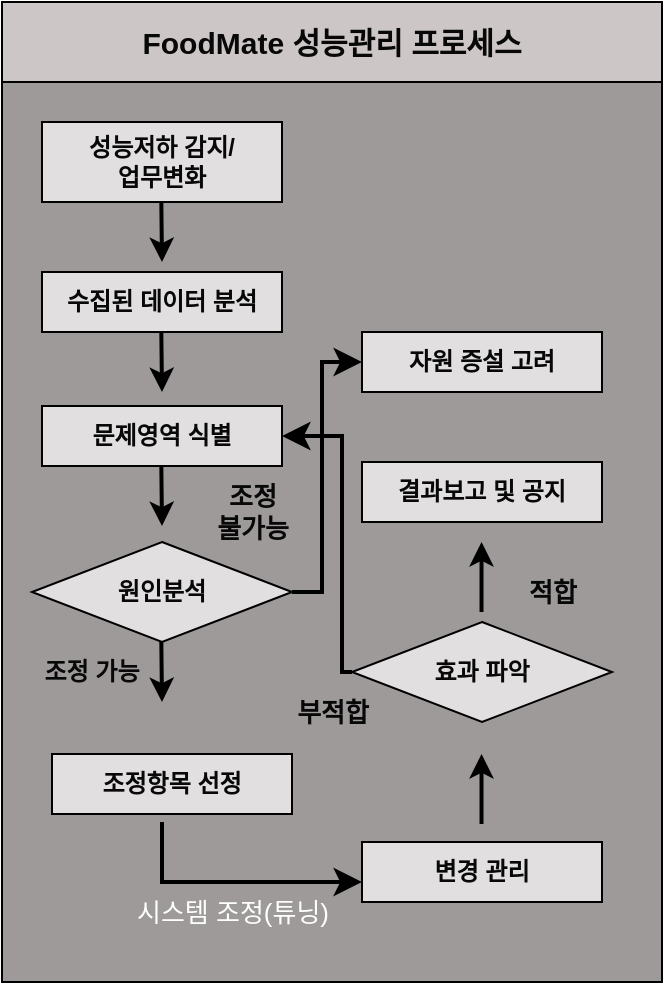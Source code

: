 <mxfile version="26.0.7">
  <diagram name="페이지-1" id="5CI5TGa5hVSK78Cl7whd">
    <mxGraphModel dx="946" dy="639" grid="1" gridSize="10" guides="1" tooltips="1" connect="1" arrows="1" fold="1" page="1" pageScale="1" pageWidth="583" pageHeight="827" background="#ffffff" math="0" shadow="0">
      <root>
        <mxCell id="0" />
        <mxCell id="1" parent="0" />
        <mxCell id="OnXjWkOV2yzolsW06Ajc-8" value="&lt;font style=&quot;font-size: 15px;&quot;&gt;FoodMate 성능관리 프로세스&lt;/font&gt;" style="swimlane;whiteSpace=wrap;html=1;swimlaneFillColor=light-dark(#9e9a9a, #989090);fillColor=light-dark(#cdc6c6, #ededed);startSize=40;fontColor=light-dark(#080808, #121212);fontStyle=1" parent="1" vertex="1">
          <mxGeometry x="120" y="30" width="330" height="490" as="geometry" />
        </mxCell>
        <mxCell id="OnXjWkOV2yzolsW06Ajc-9" value="성능저하 감지/&lt;div&gt;업무변화&lt;/div&gt;" style="rounded=0;whiteSpace=wrap;html=1;fillColor=light-dark(#e1dfdf, #635f5f);fontColor=light-dark(#080808, #121212);fontStyle=1" parent="OnXjWkOV2yzolsW06Ajc-8" vertex="1">
          <mxGeometry x="20" y="60" width="120" height="40" as="geometry" />
        </mxCell>
        <mxCell id="OnXjWkOV2yzolsW06Ajc-10" value="수집된 데이터 분석" style="rounded=0;whiteSpace=wrap;html=1;fillColor=light-dark(#e1dfdf, #635f5f);fontColor=light-dark(#080808, #121212);fontStyle=1" parent="OnXjWkOV2yzolsW06Ajc-8" vertex="1">
          <mxGeometry x="20" y="135" width="120" height="30" as="geometry" />
        </mxCell>
        <mxCell id="OnXjWkOV2yzolsW06Ajc-14" value="문제영역 식별" style="rounded=0;whiteSpace=wrap;html=1;fillColor=light-dark(#e1dfdf, #635f5f);fontColor=light-dark(#080808, #121212);fontStyle=1" parent="OnXjWkOV2yzolsW06Ajc-8" vertex="1">
          <mxGeometry x="20" y="202" width="120" height="30" as="geometry" />
        </mxCell>
        <mxCell id="OnXjWkOV2yzolsW06Ajc-15" value="원인분석" style="rhombus;whiteSpace=wrap;html=1;fillColor=light-dark(#e1dfdf, #635f5f);fontColor=light-dark(#080808, #121212);fontStyle=1" parent="OnXjWkOV2yzolsW06Ajc-8" vertex="1">
          <mxGeometry x="15" y="270" width="130" height="50" as="geometry" />
        </mxCell>
        <mxCell id="OnXjWkOV2yzolsW06Ajc-16" value="조정항목 선정" style="rounded=0;whiteSpace=wrap;html=1;fillColor=light-dark(#e1dfdf, #635f5f);fontColor=light-dark(#080808, #121212);fontStyle=1" parent="OnXjWkOV2yzolsW06Ajc-8" vertex="1">
          <mxGeometry x="25" y="376" width="120" height="30" as="geometry" />
        </mxCell>
        <mxCell id="OnXjWkOV2yzolsW06Ajc-17" value="&lt;span&gt;조정 가능&lt;/span&gt;" style="text;html=1;align=center;verticalAlign=middle;whiteSpace=wrap;rounded=0;fontColor=light-dark(#080808, #121212);fontStyle=1" parent="OnXjWkOV2yzolsW06Ajc-8" vertex="1">
          <mxGeometry x="15" y="320" width="60" height="30" as="geometry" />
        </mxCell>
        <mxCell id="OnXjWkOV2yzolsW06Ajc-18" value="자원 증설&lt;span style=&quot;font-family: monospace; font-size: 0px; text-align: start; text-wrap: nowrap;&quot;&gt;%3CmxGraphModel%3E%3Croot%3E%3CmxCell%20id%3D%220%22%2F%3E%3CmxCell%20id%3D%221%22%20parent%3D%220%22%2F%3E%3CmxCell%20id%3D%222%22%20value%3D%22%EC%88%98%EC%A7%91%EB%90%9C%20%EB%8D%B0%EC%9D%B4%ED%84%B0%20%EB%B6%84%EC%84%9D%22%20style%3D%22rounded%3D0%3BwhiteSpace%3Dwrap%3Bhtml%3D1%3BfillColor%3D%23a8a3a3%3B%22%20vertex%3D%221%22%20parent%3D%221%22%3E%3CmxGeometry%20x%3D%22120%22%20y%3D%22175%22%20width%3D%22120%22%20height%3D%2230%22%20as%3D%22geometry%22%2F%3E%3C%2FmxCell%3E%3C%2Froot%3E%3C%2FmxGraphModel%3E&lt;/span&gt;&amp;nbsp;고려" style="rounded=0;whiteSpace=wrap;html=1;fillColor=light-dark(#e1dfdf, #635f5f);fontColor=light-dark(#080808, #121212);fontStyle=1" parent="OnXjWkOV2yzolsW06Ajc-8" vertex="1">
          <mxGeometry x="180" y="165" width="120" height="30" as="geometry" />
        </mxCell>
        <mxCell id="OnXjWkOV2yzolsW06Ajc-19" value="결과보고 및 공지" style="rounded=0;whiteSpace=wrap;html=1;fillColor=light-dark(#e1dfdf, #635f5f);fontColor=light-dark(#080808, #121212);fontStyle=1" parent="OnXjWkOV2yzolsW06Ajc-8" vertex="1">
          <mxGeometry x="180" y="230" width="120" height="30" as="geometry" />
        </mxCell>
        <mxCell id="OnXjWkOV2yzolsW06Ajc-20" value="효과 파악" style="rhombus;whiteSpace=wrap;html=1;fillColor=light-dark(#e1dfdf, #635f5f);fontColor=light-dark(#080808, #121212);fontStyle=1" parent="OnXjWkOV2yzolsW06Ajc-8" vertex="1">
          <mxGeometry x="175" y="310" width="130" height="50" as="geometry" />
        </mxCell>
        <mxCell id="OnXjWkOV2yzolsW06Ajc-21" value="변경 관리" style="rounded=0;whiteSpace=wrap;html=1;fillColor=light-dark(#e1dfdf, #635f5f);fontColor=light-dark(#080808, #121212);fontStyle=1" parent="OnXjWkOV2yzolsW06Ajc-8" vertex="1">
          <mxGeometry x="180" y="420" width="120" height="30" as="geometry" />
        </mxCell>
        <mxCell id="OnXjWkOV2yzolsW06Ajc-22" value="" style="edgeStyle=segmentEdgeStyle;endArrow=classic;html=1;curved=0;rounded=0;endSize=8;startSize=8;strokeWidth=2;fontColor=light-dark(#080808, #121212);fontStyle=1" parent="OnXjWkOV2yzolsW06Ajc-8" edge="1">
          <mxGeometry width="50" height="50" relative="1" as="geometry">
            <mxPoint x="80" y="410" as="sourcePoint" />
            <mxPoint x="180" y="440" as="targetPoint" />
            <Array as="points">
              <mxPoint x="80" y="440" />
            </Array>
          </mxGeometry>
        </mxCell>
        <mxCell id="OnXjWkOV2yzolsW06Ajc-23" value="" style="endArrow=classic;html=1;rounded=0;strokeWidth=2;exitX=0.421;exitY=1.025;exitDx=0;exitDy=0;exitPerimeter=0;fontColor=light-dark(#080808, #121212);fontStyle=1" parent="OnXjWkOV2yzolsW06Ajc-8" edge="1">
          <mxGeometry width="50" height="50" relative="1" as="geometry">
            <mxPoint x="79.66" y="100.0" as="sourcePoint" />
            <mxPoint x="80" y="130" as="targetPoint" />
          </mxGeometry>
        </mxCell>
        <mxCell id="OnXjWkOV2yzolsW06Ajc-24" value="" style="endArrow=classic;html=1;rounded=0;strokeWidth=2;exitX=0.421;exitY=1.025;exitDx=0;exitDy=0;exitPerimeter=0;fontColor=light-dark(#080808, #121212);fontStyle=1" parent="OnXjWkOV2yzolsW06Ajc-8" edge="1">
          <mxGeometry width="50" height="50" relative="1" as="geometry">
            <mxPoint x="79.66" y="165.0" as="sourcePoint" />
            <mxPoint x="80" y="195" as="targetPoint" />
          </mxGeometry>
        </mxCell>
        <mxCell id="OnXjWkOV2yzolsW06Ajc-25" value="" style="endArrow=classic;html=1;rounded=0;strokeWidth=2;exitX=0.421;exitY=1.025;exitDx=0;exitDy=0;exitPerimeter=0;fontColor=light-dark(#080808, #121212);fontStyle=1" parent="OnXjWkOV2yzolsW06Ajc-8" edge="1">
          <mxGeometry width="50" height="50" relative="1" as="geometry">
            <mxPoint x="79.66" y="232.0" as="sourcePoint" />
            <mxPoint x="80" y="262" as="targetPoint" />
          </mxGeometry>
        </mxCell>
        <mxCell id="OnXjWkOV2yzolsW06Ajc-26" value="" style="endArrow=classic;html=1;rounded=0;strokeWidth=2;exitX=0.421;exitY=1.025;exitDx=0;exitDy=0;exitPerimeter=0;fontColor=light-dark(#080808, #121212);fontStyle=1" parent="OnXjWkOV2yzolsW06Ajc-8" edge="1">
          <mxGeometry width="50" height="50" relative="1" as="geometry">
            <mxPoint x="79.66" y="320.0" as="sourcePoint" />
            <mxPoint x="80" y="350" as="targetPoint" />
          </mxGeometry>
        </mxCell>
        <mxCell id="OnXjWkOV2yzolsW06Ajc-27" value="" style="edgeStyle=elbowEdgeStyle;elbow=horizontal;endArrow=classic;html=1;curved=0;rounded=0;endSize=8;startSize=8;exitX=1;exitY=0.5;exitDx=0;exitDy=0;strokeWidth=2;fontColor=light-dark(#080808, #121212);fontStyle=1" parent="OnXjWkOV2yzolsW06Ajc-8" source="OnXjWkOV2yzolsW06Ajc-15" edge="1">
          <mxGeometry width="50" height="50" relative="1" as="geometry">
            <mxPoint x="150" y="300" as="sourcePoint" />
            <mxPoint x="180" y="180" as="targetPoint" />
            <Array as="points">
              <mxPoint x="160" y="250" />
            </Array>
          </mxGeometry>
        </mxCell>
        <mxCell id="OnXjWkOV2yzolsW06Ajc-28" value="&lt;font style=&quot;font-size: 13px;&quot;&gt;조정&lt;/font&gt;&lt;div style=&quot;font-size: 13px;&quot;&gt;&lt;font style=&quot;font-size: 13px;&quot;&gt;불가능&lt;/font&gt;&lt;/div&gt;" style="text;strokeColor=none;fillColor=none;html=1;fontSize=13;fontStyle=1;verticalAlign=middle;align=center;fontColor=light-dark(#080808, #121212);" parent="OnXjWkOV2yzolsW06Ajc-8" vertex="1">
          <mxGeometry x="80" y="240" width="90" height="30" as="geometry" />
        </mxCell>
        <mxCell id="OnXjWkOV2yzolsW06Ajc-29" value="" style="edgeStyle=elbowEdgeStyle;elbow=horizontal;endArrow=classic;html=1;curved=0;rounded=0;endSize=8;startSize=8;strokeWidth=2;exitX=0;exitY=0.5;exitDx=0;exitDy=0;entryX=1;entryY=0.5;entryDx=0;entryDy=0;fontColor=light-dark(#080808, #121212);fontStyle=1" parent="OnXjWkOV2yzolsW06Ajc-8" source="OnXjWkOV2yzolsW06Ajc-20" target="OnXjWkOV2yzolsW06Ajc-14" edge="1">
          <mxGeometry width="50" height="50" relative="1" as="geometry">
            <mxPoint x="160" y="340" as="sourcePoint" />
            <mxPoint x="160" y="360" as="targetPoint" />
            <Array as="points">
              <mxPoint x="170" y="260" />
            </Array>
          </mxGeometry>
        </mxCell>
        <mxCell id="OnXjWkOV2yzolsW06Ajc-30" value="부적합&lt;span style=&quot;font-family: monospace; font-size: 0px; text-align: start;&quot;&gt;%3CmxGraphModel%3E%3Croot%3E%3CmxCell%20id%3D%220%22%2F%3E%3CmxCell%20id%3D%221%22%20parent%3D%220%22%2F%3E%3CmxCell%20id%3D%222%22%20value%3D%22%26lt%3Bfont%20style%3D%26quot%3Bfont-size%3A%2013px%3B%26quot%3B%26gt%3B%EC%A1%B0%EC%A0%95%26lt%3B%2Ffont%26gt%3B%26lt%3Bdiv%20style%3D%26quot%3Bfont-size%3A%2013px%3B%26quot%3B%26gt%3B%26lt%3Bfont%20style%3D%26quot%3Bfont-size%3A%2013px%3B%26quot%3B%26gt%3B%EB%B6%88%EA%B0%80%EB%8A%A5%26lt%3B%2Ffont%26gt%3B%26lt%3B%2Fdiv%26gt%3B%22%20style%3D%22text%3BstrokeColor%3Dnone%3BfillColor%3Dnone%3Bhtml%3D1%3BfontSize%3D13%3BfontStyle%3D1%3BverticalAlign%3Dmiddle%3Balign%3Dcenter%3B%22%20vertex%3D%221%22%20parent%3D%221%22%3E%3CmxGeometry%20x%3D%22180%22%20y%3D%22280%22%20width%3D%2290%22%20height%3D%2230%22%20as%3D%22geometry%22%2F%3E%3C%2FmxCell%3E%3C%2Froot%3E%3C%2FmxGraphModel%3E&lt;/span&gt;" style="text;strokeColor=none;fillColor=none;html=1;fontSize=13;fontStyle=1;verticalAlign=middle;align=center;fontColor=light-dark(#080808, #121212);" parent="OnXjWkOV2yzolsW06Ajc-8" vertex="1">
          <mxGeometry x="120" y="340" width="90" height="30" as="geometry" />
        </mxCell>
        <mxCell id="OnXjWkOV2yzolsW06Ajc-31" value="적합&lt;span style=&quot;font-family: monospace; font-size: 0px; text-align: start;&quot;&gt;%3CmxGraphModel%3E%3Croot%3E%3CmxCell%20id%3D%220%22%2F%3E%3CmxCell%20id%3D%221%22%20parent%3D%220%22%2F%3E%3CmxCell%20id%3D%222%22%20value%3D%22%26lt%3Bfont%20style%3D%26quot%3Bfont-size%3A%2013px%3B%26quot%3B%26gt%3B%EC%A1%B0%EC%A0%95%26lt%3B%2Ffont%26gt%3B%26lt%3Bdiv%20style%3D%26quot%3Bfont-size%3A%2013px%3B%26quot%3B%26gt%3B%26lt%3Bfont%20style%3D%26quot%3Bfont-size%3A%2013px%3B%26quot%3B%26gt%3B%EB%B6%88%EA%B0%80%EB%8A%A5%26lt%3B%2Ffont%26gt%3B%26lt%3B%2Fdiv%26gt%3B%22%20style%3D%22text%3BstrokeColor%3Dnone%3BfillColor%3Dnone%3Bhtml%3D1%3BfontSize%3D13%3BfontStyle%3D1%3BverticalAlign%3Dmiddle%3Balign%3Dcenter%3B%22%20vertex%3D%221%22%20parent%3D%221%22%3E%3CmxGeometry%20x%3D%22180%22%20y%3D%22280%22%20width%3D%2290%22%20height%3D%2230%22%20as%3D%22geometry%22%2F%3E%3C%2FmxCell%3E%3C%2Froot%3E%3C%2FmxGraphModel%3E&lt;/span&gt;" style="text;strokeColor=none;fillColor=none;html=1;fontSize=13;fontStyle=1;verticalAlign=middle;align=center;fontColor=light-dark(#080808, #121212);" parent="OnXjWkOV2yzolsW06Ajc-8" vertex="1">
          <mxGeometry x="230" y="280" width="90" height="30" as="geometry" />
        </mxCell>
        <mxCell id="OnXjWkOV2yzolsW06Ajc-32" value="" style="endArrow=classic;html=1;rounded=0;strokeWidth=2;exitX=0;exitY=0.5;exitDx=0;exitDy=0;fontColor=light-dark(#080808, #121212);fontStyle=1" parent="OnXjWkOV2yzolsW06Ajc-8" edge="1">
          <mxGeometry width="50" height="50" relative="1" as="geometry">
            <mxPoint x="239.76" y="305" as="sourcePoint" />
            <mxPoint x="239.76" y="270" as="targetPoint" />
          </mxGeometry>
        </mxCell>
        <mxCell id="OnXjWkOV2yzolsW06Ajc-33" value="" style="endArrow=classic;html=1;rounded=0;strokeWidth=2;exitX=0;exitY=0.5;exitDx=0;exitDy=0;fontColor=light-dark(#080808, #121212);fontStyle=1" parent="OnXjWkOV2yzolsW06Ajc-8" edge="1">
          <mxGeometry width="50" height="50" relative="1" as="geometry">
            <mxPoint x="239.76" y="411" as="sourcePoint" />
            <mxPoint x="239.76" y="376" as="targetPoint" />
          </mxGeometry>
        </mxCell>
        <mxCell id="OnXjWkOV2yzolsW06Ajc-34" value="시스템 조정(튜닝)" style="text;strokeColor=none;fillColor=none;html=1;fontSize=13;fontStyle=0;verticalAlign=middle;align=center;fontColor=#FFFFFF;" parent="OnXjWkOV2yzolsW06Ajc-8" vertex="1">
          <mxGeometry x="70" y="440" width="90" height="30" as="geometry" />
        </mxCell>
      </root>
    </mxGraphModel>
  </diagram>
</mxfile>
